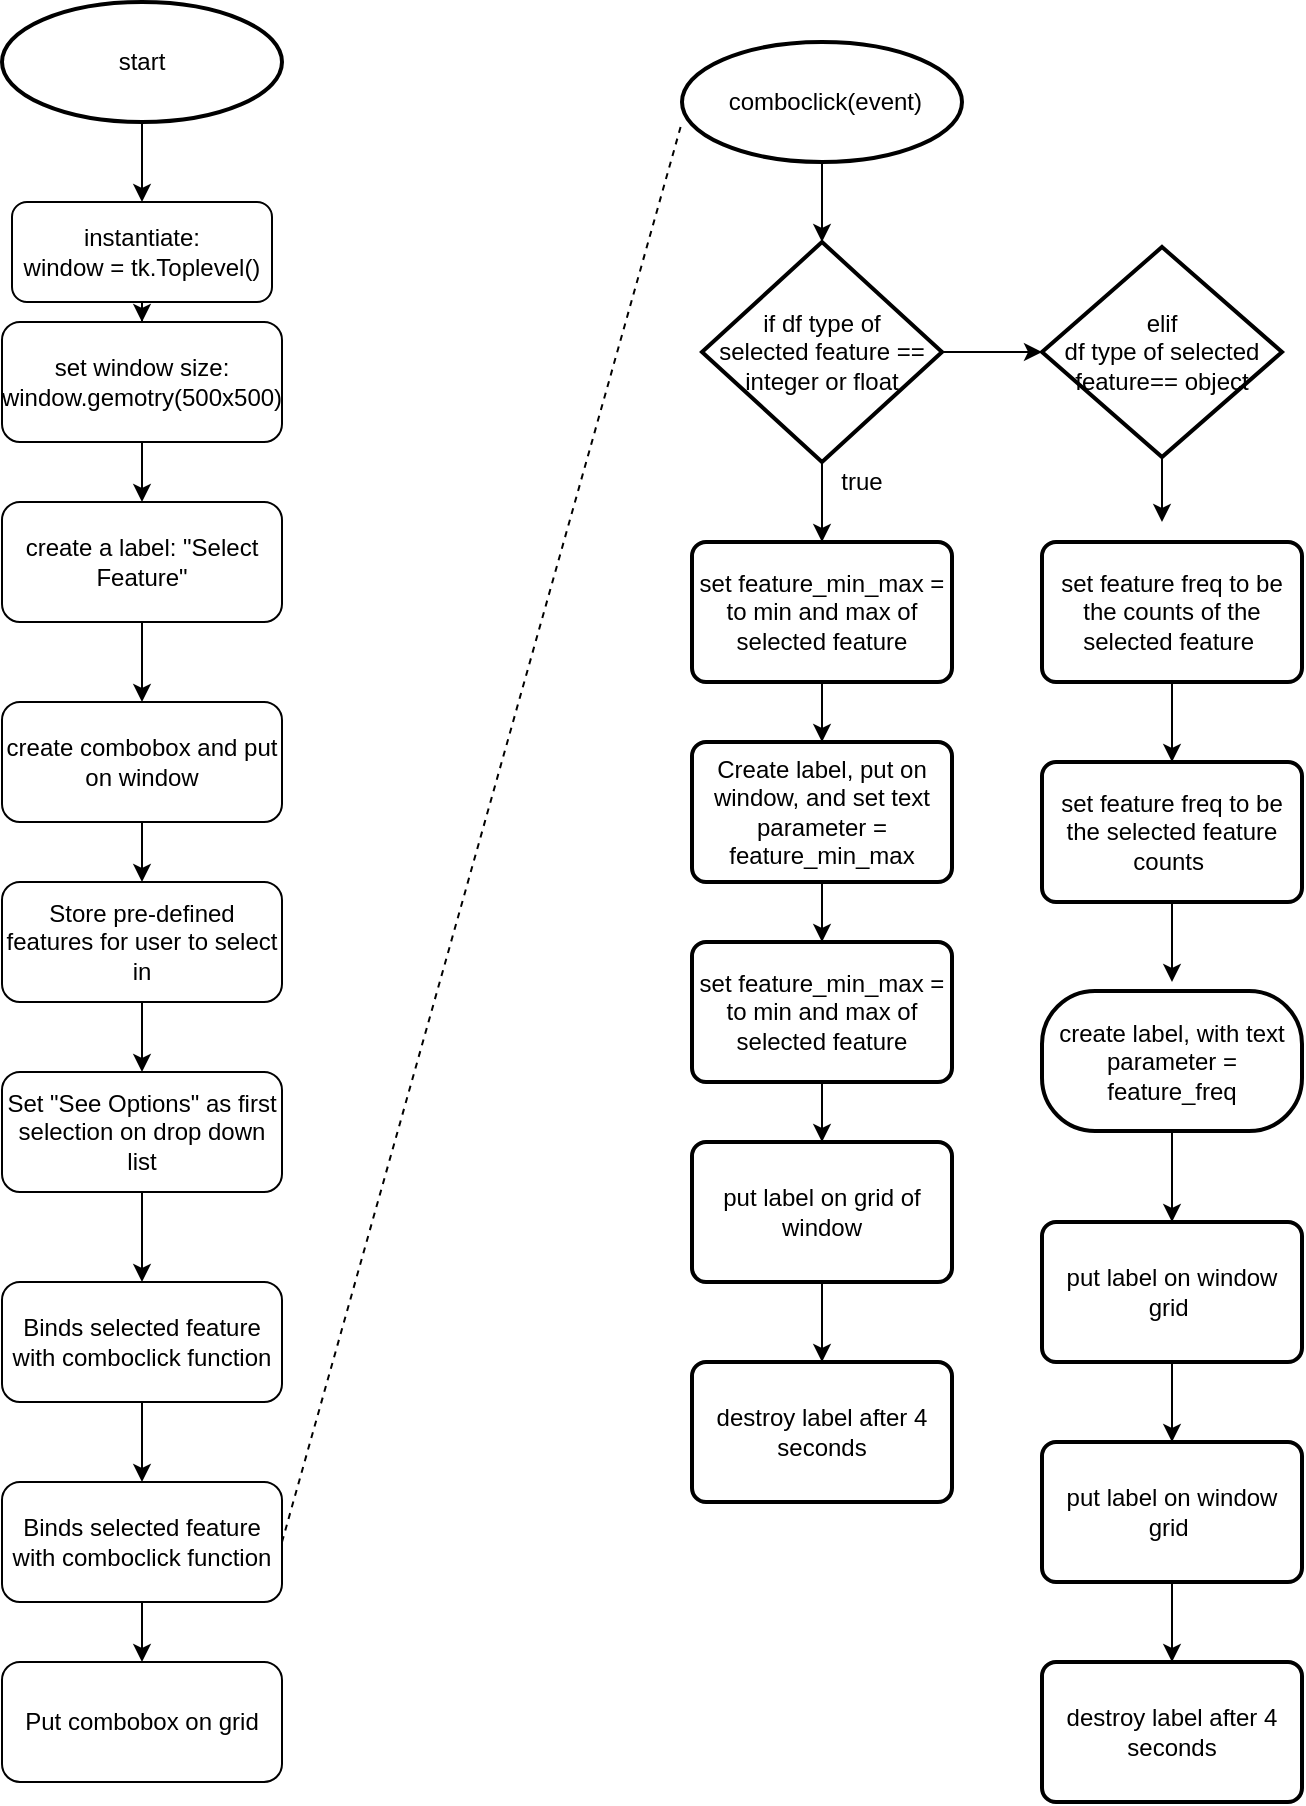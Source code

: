 <mxfile version="13.7.7" type="github">
  <diagram id="C5RBs43oDa-KdzZeNtuy" name="Page-1">
    <mxGraphModel dx="1466" dy="541" grid="1" gridSize="10" guides="1" tooltips="1" connect="1" arrows="1" fold="1" page="1" pageScale="1" pageWidth="827" pageHeight="1169" math="0" shadow="0">
      <root>
        <mxCell id="WIyWlLk6GJQsqaUBKTNV-0" />
        <mxCell id="WIyWlLk6GJQsqaUBKTNV-1" parent="WIyWlLk6GJQsqaUBKTNV-0" />
        <mxCell id="XCpXMh4P8plNV5RskKxT-14" style="edgeStyle=orthogonalEdgeStyle;rounded=0;orthogonalLoop=1;jettySize=auto;html=1;entryX=0.5;entryY=0;entryDx=0;entryDy=0;" edge="1" parent="WIyWlLk6GJQsqaUBKTNV-1" source="WIyWlLk6GJQsqaUBKTNV-3" target="XCpXMh4P8plNV5RskKxT-1">
          <mxGeometry relative="1" as="geometry" />
        </mxCell>
        <mxCell id="WIyWlLk6GJQsqaUBKTNV-3" value="&lt;div&gt;instantiate: &lt;br&gt;&lt;/div&gt;&lt;div&gt;window = tk.Toplevel()&lt;br&gt;&lt;/div&gt;" style="rounded=1;whiteSpace=wrap;html=1;fontSize=12;glass=0;strokeWidth=1;shadow=0;" parent="WIyWlLk6GJQsqaUBKTNV-1" vertex="1">
          <mxGeometry x="145" y="120" width="130" height="50" as="geometry" />
        </mxCell>
        <mxCell id="XCpXMh4P8plNV5RskKxT-13" style="edgeStyle=orthogonalEdgeStyle;rounded=0;orthogonalLoop=1;jettySize=auto;html=1;entryX=0.5;entryY=0;entryDx=0;entryDy=0;" edge="1" parent="WIyWlLk6GJQsqaUBKTNV-1" source="XCpXMh4P8plNV5RskKxT-0" target="WIyWlLk6GJQsqaUBKTNV-3">
          <mxGeometry relative="1" as="geometry" />
        </mxCell>
        <mxCell id="XCpXMh4P8plNV5RskKxT-0" value="start " style="strokeWidth=2;html=1;shape=mxgraph.flowchart.start_1;whiteSpace=wrap;" vertex="1" parent="WIyWlLk6GJQsqaUBKTNV-1">
          <mxGeometry x="140" y="20" width="140" height="60" as="geometry" />
        </mxCell>
        <mxCell id="XCpXMh4P8plNV5RskKxT-15" style="edgeStyle=orthogonalEdgeStyle;rounded=0;orthogonalLoop=1;jettySize=auto;html=1;entryX=0.5;entryY=0;entryDx=0;entryDy=0;" edge="1" parent="WIyWlLk6GJQsqaUBKTNV-1" source="XCpXMh4P8plNV5RskKxT-1" target="XCpXMh4P8plNV5RskKxT-2">
          <mxGeometry relative="1" as="geometry" />
        </mxCell>
        <mxCell id="XCpXMh4P8plNV5RskKxT-1" value="&lt;div&gt;set window size:&lt;/div&gt;&lt;div&gt;window.gemotry(500x500)&lt;br&gt;&lt;/div&gt;" style="rounded=1;whiteSpace=wrap;html=1;fontSize=12;glass=0;strokeWidth=1;shadow=0;" vertex="1" parent="WIyWlLk6GJQsqaUBKTNV-1">
          <mxGeometry x="140" y="180" width="140" height="60" as="geometry" />
        </mxCell>
        <mxCell id="XCpXMh4P8plNV5RskKxT-16" style="edgeStyle=orthogonalEdgeStyle;rounded=0;orthogonalLoop=1;jettySize=auto;html=1;entryX=0.5;entryY=0;entryDx=0;entryDy=0;" edge="1" parent="WIyWlLk6GJQsqaUBKTNV-1" source="XCpXMh4P8plNV5RskKxT-2" target="XCpXMh4P8plNV5RskKxT-7">
          <mxGeometry relative="1" as="geometry" />
        </mxCell>
        <mxCell id="XCpXMh4P8plNV5RskKxT-2" value="&lt;div&gt;create a label: &quot;Select Feature&quot; &lt;br&gt;&lt;/div&gt;" style="rounded=1;whiteSpace=wrap;html=1;fontSize=12;glass=0;strokeWidth=1;shadow=0;" vertex="1" parent="WIyWlLk6GJQsqaUBKTNV-1">
          <mxGeometry x="140" y="270" width="140" height="60" as="geometry" />
        </mxCell>
        <mxCell id="XCpXMh4P8plNV5RskKxT-18" style="edgeStyle=orthogonalEdgeStyle;rounded=0;orthogonalLoop=1;jettySize=auto;html=1;" edge="1" parent="WIyWlLk6GJQsqaUBKTNV-1" source="XCpXMh4P8plNV5RskKxT-6" target="XCpXMh4P8plNV5RskKxT-8">
          <mxGeometry relative="1" as="geometry" />
        </mxCell>
        <mxCell id="XCpXMh4P8plNV5RskKxT-6" value="Store pre-defined features for user to select in " style="rounded=1;whiteSpace=wrap;html=1;fontSize=12;glass=0;strokeWidth=1;shadow=0;" vertex="1" parent="WIyWlLk6GJQsqaUBKTNV-1">
          <mxGeometry x="140" y="460" width="140" height="60" as="geometry" />
        </mxCell>
        <mxCell id="XCpXMh4P8plNV5RskKxT-17" style="edgeStyle=orthogonalEdgeStyle;rounded=0;orthogonalLoop=1;jettySize=auto;html=1;" edge="1" parent="WIyWlLk6GJQsqaUBKTNV-1" source="XCpXMh4P8plNV5RskKxT-7" target="XCpXMh4P8plNV5RskKxT-6">
          <mxGeometry relative="1" as="geometry" />
        </mxCell>
        <mxCell id="XCpXMh4P8plNV5RskKxT-7" value="create combobox and put on window " style="rounded=1;whiteSpace=wrap;html=1;fontSize=12;glass=0;strokeWidth=1;shadow=0;" vertex="1" parent="WIyWlLk6GJQsqaUBKTNV-1">
          <mxGeometry x="140" y="370" width="140" height="60" as="geometry" />
        </mxCell>
        <mxCell id="XCpXMh4P8plNV5RskKxT-19" style="edgeStyle=orthogonalEdgeStyle;rounded=0;orthogonalLoop=1;jettySize=auto;html=1;" edge="1" parent="WIyWlLk6GJQsqaUBKTNV-1" source="XCpXMh4P8plNV5RskKxT-8">
          <mxGeometry relative="1" as="geometry">
            <mxPoint x="210" y="660" as="targetPoint" />
          </mxGeometry>
        </mxCell>
        <mxCell id="XCpXMh4P8plNV5RskKxT-8" value="Set &quot;See Options&quot; as first selection on drop down list " style="rounded=1;whiteSpace=wrap;html=1;fontSize=12;glass=0;strokeWidth=1;shadow=0;" vertex="1" parent="WIyWlLk6GJQsqaUBKTNV-1">
          <mxGeometry x="140" y="555" width="140" height="60" as="geometry" />
        </mxCell>
        <mxCell id="XCpXMh4P8plNV5RskKxT-20" style="edgeStyle=orthogonalEdgeStyle;rounded=0;orthogonalLoop=1;jettySize=auto;html=1;entryX=0.5;entryY=0;entryDx=0;entryDy=0;" edge="1" parent="WIyWlLk6GJQsqaUBKTNV-1" source="XCpXMh4P8plNV5RskKxT-9" target="XCpXMh4P8plNV5RskKxT-10">
          <mxGeometry relative="1" as="geometry" />
        </mxCell>
        <mxCell id="XCpXMh4P8plNV5RskKxT-9" value="Binds selected feature with comboclick function" style="rounded=1;whiteSpace=wrap;html=1;fontSize=12;glass=0;strokeWidth=1;shadow=0;" vertex="1" parent="WIyWlLk6GJQsqaUBKTNV-1">
          <mxGeometry x="140" y="660" width="140" height="60" as="geometry" />
        </mxCell>
        <mxCell id="XCpXMh4P8plNV5RskKxT-21" style="edgeStyle=orthogonalEdgeStyle;rounded=0;orthogonalLoop=1;jettySize=auto;html=1;entryX=0.5;entryY=0;entryDx=0;entryDy=0;" edge="1" parent="WIyWlLk6GJQsqaUBKTNV-1" source="XCpXMh4P8plNV5RskKxT-10" target="XCpXMh4P8plNV5RskKxT-11">
          <mxGeometry relative="1" as="geometry" />
        </mxCell>
        <mxCell id="XCpXMh4P8plNV5RskKxT-10" value="Binds selected feature with comboclick function" style="rounded=1;whiteSpace=wrap;html=1;fontSize=12;glass=0;strokeWidth=1;shadow=0;" vertex="1" parent="WIyWlLk6GJQsqaUBKTNV-1">
          <mxGeometry x="140" y="760" width="140" height="60" as="geometry" />
        </mxCell>
        <mxCell id="XCpXMh4P8plNV5RskKxT-11" value="Put combobox on grid " style="rounded=1;whiteSpace=wrap;html=1;fontSize=12;glass=0;strokeWidth=1;shadow=0;" vertex="1" parent="WIyWlLk6GJQsqaUBKTNV-1">
          <mxGeometry x="140" y="850" width="140" height="60" as="geometry" />
        </mxCell>
        <mxCell id="XCpXMh4P8plNV5RskKxT-22" value="" style="endArrow=none;dashed=1;html=1;exitX=1;exitY=0.5;exitDx=0;exitDy=0;" edge="1" parent="WIyWlLk6GJQsqaUBKTNV-1" source="XCpXMh4P8plNV5RskKxT-10">
          <mxGeometry width="50" height="50" relative="1" as="geometry">
            <mxPoint x="390" y="820" as="sourcePoint" />
            <mxPoint x="480" y="80" as="targetPoint" />
          </mxGeometry>
        </mxCell>
        <mxCell id="XCpXMh4P8plNV5RskKxT-50" style="edgeStyle=orthogonalEdgeStyle;rounded=0;orthogonalLoop=1;jettySize=auto;html=1;entryX=0.5;entryY=0;entryDx=0;entryDy=0;entryPerimeter=0;" edge="1" parent="WIyWlLk6GJQsqaUBKTNV-1" source="XCpXMh4P8plNV5RskKxT-23" target="XCpXMh4P8plNV5RskKxT-24">
          <mxGeometry relative="1" as="geometry" />
        </mxCell>
        <mxCell id="XCpXMh4P8plNV5RskKxT-23" value="&amp;nbsp;comboclick(event)" style="strokeWidth=2;html=1;shape=mxgraph.flowchart.start_1;whiteSpace=wrap;" vertex="1" parent="WIyWlLk6GJQsqaUBKTNV-1">
          <mxGeometry x="480" y="40" width="140" height="60" as="geometry" />
        </mxCell>
        <mxCell id="XCpXMh4P8plNV5RskKxT-36" style="edgeStyle=orthogonalEdgeStyle;rounded=0;orthogonalLoop=1;jettySize=auto;html=1;entryX=0.5;entryY=0;entryDx=0;entryDy=0;" edge="1" parent="WIyWlLk6GJQsqaUBKTNV-1" source="XCpXMh4P8plNV5RskKxT-24" target="XCpXMh4P8plNV5RskKxT-29">
          <mxGeometry relative="1" as="geometry" />
        </mxCell>
        <mxCell id="XCpXMh4P8plNV5RskKxT-55" style="edgeStyle=orthogonalEdgeStyle;rounded=0;orthogonalLoop=1;jettySize=auto;html=1;entryX=0;entryY=0.5;entryDx=0;entryDy=0;entryPerimeter=0;" edge="1" parent="WIyWlLk6GJQsqaUBKTNV-1" source="XCpXMh4P8plNV5RskKxT-24" target="XCpXMh4P8plNV5RskKxT-51">
          <mxGeometry relative="1" as="geometry" />
        </mxCell>
        <mxCell id="XCpXMh4P8plNV5RskKxT-24" value="&lt;div&gt;if df type of&lt;br&gt;&lt;/div&gt;&lt;div&gt;selected feature == &lt;br&gt;&lt;/div&gt;&lt;div&gt;integer or float &lt;/div&gt;" style="strokeWidth=2;html=1;shape=mxgraph.flowchart.decision;whiteSpace=wrap;" vertex="1" parent="WIyWlLk6GJQsqaUBKTNV-1">
          <mxGeometry x="490" y="140" width="120" height="110" as="geometry" />
        </mxCell>
        <mxCell id="XCpXMh4P8plNV5RskKxT-27" value="true" style="text;html=1;strokeColor=none;fillColor=none;align=center;verticalAlign=middle;whiteSpace=wrap;rounded=0;" vertex="1" parent="WIyWlLk6GJQsqaUBKTNV-1">
          <mxGeometry x="550" y="250" width="40" height="20" as="geometry" />
        </mxCell>
        <mxCell id="XCpXMh4P8plNV5RskKxT-41" style="edgeStyle=orthogonalEdgeStyle;rounded=0;orthogonalLoop=1;jettySize=auto;html=1;entryX=0.5;entryY=0;entryDx=0;entryDy=0;" edge="1" parent="WIyWlLk6GJQsqaUBKTNV-1" source="XCpXMh4P8plNV5RskKxT-29" target="XCpXMh4P8plNV5RskKxT-33">
          <mxGeometry relative="1" as="geometry" />
        </mxCell>
        <mxCell id="XCpXMh4P8plNV5RskKxT-29" value="set feature_min_max = to min and max of selected feature" style="rounded=1;whiteSpace=wrap;html=1;absoluteArcSize=1;arcSize=14;strokeWidth=2;" vertex="1" parent="WIyWlLk6GJQsqaUBKTNV-1">
          <mxGeometry x="485" y="290" width="130" height="70" as="geometry" />
        </mxCell>
        <mxCell id="XCpXMh4P8plNV5RskKxT-42" style="edgeStyle=orthogonalEdgeStyle;rounded=0;orthogonalLoop=1;jettySize=auto;html=1;entryX=0.5;entryY=0;entryDx=0;entryDy=0;" edge="1" parent="WIyWlLk6GJQsqaUBKTNV-1" source="XCpXMh4P8plNV5RskKxT-33" target="XCpXMh4P8plNV5RskKxT-34">
          <mxGeometry relative="1" as="geometry" />
        </mxCell>
        <mxCell id="XCpXMh4P8plNV5RskKxT-33" value="Create label, put on window, and set text parameter = feature_min_max" style="rounded=1;whiteSpace=wrap;html=1;absoluteArcSize=1;arcSize=14;strokeWidth=2;" vertex="1" parent="WIyWlLk6GJQsqaUBKTNV-1">
          <mxGeometry x="485" y="390" width="130" height="70" as="geometry" />
        </mxCell>
        <mxCell id="XCpXMh4P8plNV5RskKxT-43" style="edgeStyle=orthogonalEdgeStyle;rounded=0;orthogonalLoop=1;jettySize=auto;html=1;entryX=0.5;entryY=0;entryDx=0;entryDy=0;" edge="1" parent="WIyWlLk6GJQsqaUBKTNV-1" source="XCpXMh4P8plNV5RskKxT-34" target="XCpXMh4P8plNV5RskKxT-39">
          <mxGeometry relative="1" as="geometry" />
        </mxCell>
        <mxCell id="XCpXMh4P8plNV5RskKxT-34" value="set feature_min_max = to min and max of selected feature" style="rounded=1;whiteSpace=wrap;html=1;absoluteArcSize=1;arcSize=14;strokeWidth=2;" vertex="1" parent="WIyWlLk6GJQsqaUBKTNV-1">
          <mxGeometry x="485" y="490" width="130" height="70" as="geometry" />
        </mxCell>
        <mxCell id="XCpXMh4P8plNV5RskKxT-45" style="edgeStyle=orthogonalEdgeStyle;rounded=0;orthogonalLoop=1;jettySize=auto;html=1;entryX=0.5;entryY=0;entryDx=0;entryDy=0;" edge="1" parent="WIyWlLk6GJQsqaUBKTNV-1" source="XCpXMh4P8plNV5RskKxT-39" target="XCpXMh4P8plNV5RskKxT-40">
          <mxGeometry relative="1" as="geometry" />
        </mxCell>
        <mxCell id="XCpXMh4P8plNV5RskKxT-39" value="put label on grid of window" style="rounded=1;whiteSpace=wrap;html=1;absoluteArcSize=1;arcSize=14;strokeWidth=2;" vertex="1" parent="WIyWlLk6GJQsqaUBKTNV-1">
          <mxGeometry x="485" y="590" width="130" height="70" as="geometry" />
        </mxCell>
        <mxCell id="XCpXMh4P8plNV5RskKxT-40" value="destroy label after 4 seconds" style="rounded=1;whiteSpace=wrap;html=1;absoluteArcSize=1;arcSize=14;strokeWidth=2;" vertex="1" parent="WIyWlLk6GJQsqaUBKTNV-1">
          <mxGeometry x="485" y="700" width="130" height="70" as="geometry" />
        </mxCell>
        <mxCell id="XCpXMh4P8plNV5RskKxT-58" style="edgeStyle=orthogonalEdgeStyle;rounded=0;orthogonalLoop=1;jettySize=auto;html=1;" edge="1" parent="WIyWlLk6GJQsqaUBKTNV-1" source="XCpXMh4P8plNV5RskKxT-51">
          <mxGeometry relative="1" as="geometry">
            <mxPoint x="720" y="280" as="targetPoint" />
          </mxGeometry>
        </mxCell>
        <mxCell id="XCpXMh4P8plNV5RskKxT-51" value="&lt;div&gt;elif&lt;/div&gt;&lt;div&gt; df type of selected feature== object&lt;br&gt;&lt;/div&gt;" style="strokeWidth=2;html=1;shape=mxgraph.flowchart.decision;whiteSpace=wrap;" vertex="1" parent="WIyWlLk6GJQsqaUBKTNV-1">
          <mxGeometry x="660" y="142.5" width="120" height="105" as="geometry" />
        </mxCell>
        <mxCell id="XCpXMh4P8plNV5RskKxT-60" style="edgeStyle=orthogonalEdgeStyle;rounded=0;orthogonalLoop=1;jettySize=auto;html=1;" edge="1" parent="WIyWlLk6GJQsqaUBKTNV-1" source="XCpXMh4P8plNV5RskKxT-56" target="XCpXMh4P8plNV5RskKxT-59">
          <mxGeometry relative="1" as="geometry" />
        </mxCell>
        <mxCell id="XCpXMh4P8plNV5RskKxT-56" value="set feature freq to be the counts of the selected feature&amp;nbsp; " style="rounded=1;whiteSpace=wrap;html=1;absoluteArcSize=1;arcSize=14;strokeWidth=2;" vertex="1" parent="WIyWlLk6GJQsqaUBKTNV-1">
          <mxGeometry x="660" y="290" width="130" height="70" as="geometry" />
        </mxCell>
        <mxCell id="XCpXMh4P8plNV5RskKxT-64" style="edgeStyle=orthogonalEdgeStyle;rounded=0;orthogonalLoop=1;jettySize=auto;html=1;" edge="1" parent="WIyWlLk6GJQsqaUBKTNV-1" source="XCpXMh4P8plNV5RskKxT-59">
          <mxGeometry relative="1" as="geometry">
            <mxPoint x="725" y="510" as="targetPoint" />
          </mxGeometry>
        </mxCell>
        <mxCell id="XCpXMh4P8plNV5RskKxT-59" value="set feature freq to be the selected feature counts&amp;nbsp; " style="rounded=1;whiteSpace=wrap;html=1;absoluteArcSize=1;arcSize=14;strokeWidth=2;" vertex="1" parent="WIyWlLk6GJQsqaUBKTNV-1">
          <mxGeometry x="660" y="400" width="130" height="70" as="geometry" />
        </mxCell>
        <mxCell id="XCpXMh4P8plNV5RskKxT-66" style="edgeStyle=orthogonalEdgeStyle;rounded=0;orthogonalLoop=1;jettySize=auto;html=1;entryX=0.5;entryY=0;entryDx=0;entryDy=0;" edge="1" parent="WIyWlLk6GJQsqaUBKTNV-1" source="XCpXMh4P8plNV5RskKxT-63" target="XCpXMh4P8plNV5RskKxT-65">
          <mxGeometry relative="1" as="geometry" />
        </mxCell>
        <mxCell id="XCpXMh4P8plNV5RskKxT-63" value="create label, with text parameter = feature_freq" style="rounded=1;whiteSpace=wrap;html=1;absoluteArcSize=1;arcSize=53;strokeWidth=2;" vertex="1" parent="WIyWlLk6GJQsqaUBKTNV-1">
          <mxGeometry x="660" y="514.5" width="130" height="70" as="geometry" />
        </mxCell>
        <mxCell id="XCpXMh4P8plNV5RskKxT-68" style="edgeStyle=orthogonalEdgeStyle;rounded=0;orthogonalLoop=1;jettySize=auto;html=1;entryX=0.5;entryY=0;entryDx=0;entryDy=0;" edge="1" parent="WIyWlLk6GJQsqaUBKTNV-1" source="XCpXMh4P8plNV5RskKxT-65" target="XCpXMh4P8plNV5RskKxT-67">
          <mxGeometry relative="1" as="geometry" />
        </mxCell>
        <mxCell id="XCpXMh4P8plNV5RskKxT-65" value="put label on window grid&amp;nbsp; " style="rounded=1;whiteSpace=wrap;html=1;absoluteArcSize=1;arcSize=14;strokeWidth=2;" vertex="1" parent="WIyWlLk6GJQsqaUBKTNV-1">
          <mxGeometry x="660" y="630" width="130" height="70" as="geometry" />
        </mxCell>
        <mxCell id="XCpXMh4P8plNV5RskKxT-70" style="edgeStyle=orthogonalEdgeStyle;rounded=0;orthogonalLoop=1;jettySize=auto;html=1;entryX=0.5;entryY=0;entryDx=0;entryDy=0;" edge="1" parent="WIyWlLk6GJQsqaUBKTNV-1" source="XCpXMh4P8plNV5RskKxT-67" target="XCpXMh4P8plNV5RskKxT-69">
          <mxGeometry relative="1" as="geometry" />
        </mxCell>
        <mxCell id="XCpXMh4P8plNV5RskKxT-67" value="put label on window grid&amp;nbsp; " style="rounded=1;whiteSpace=wrap;html=1;absoluteArcSize=1;arcSize=14;strokeWidth=2;" vertex="1" parent="WIyWlLk6GJQsqaUBKTNV-1">
          <mxGeometry x="660" y="740" width="130" height="70" as="geometry" />
        </mxCell>
        <mxCell id="XCpXMh4P8plNV5RskKxT-69" value="destroy label after 4 seconds" style="rounded=1;whiteSpace=wrap;html=1;absoluteArcSize=1;arcSize=14;strokeWidth=2;" vertex="1" parent="WIyWlLk6GJQsqaUBKTNV-1">
          <mxGeometry x="660" y="850" width="130" height="70" as="geometry" />
        </mxCell>
      </root>
    </mxGraphModel>
  </diagram>
</mxfile>
